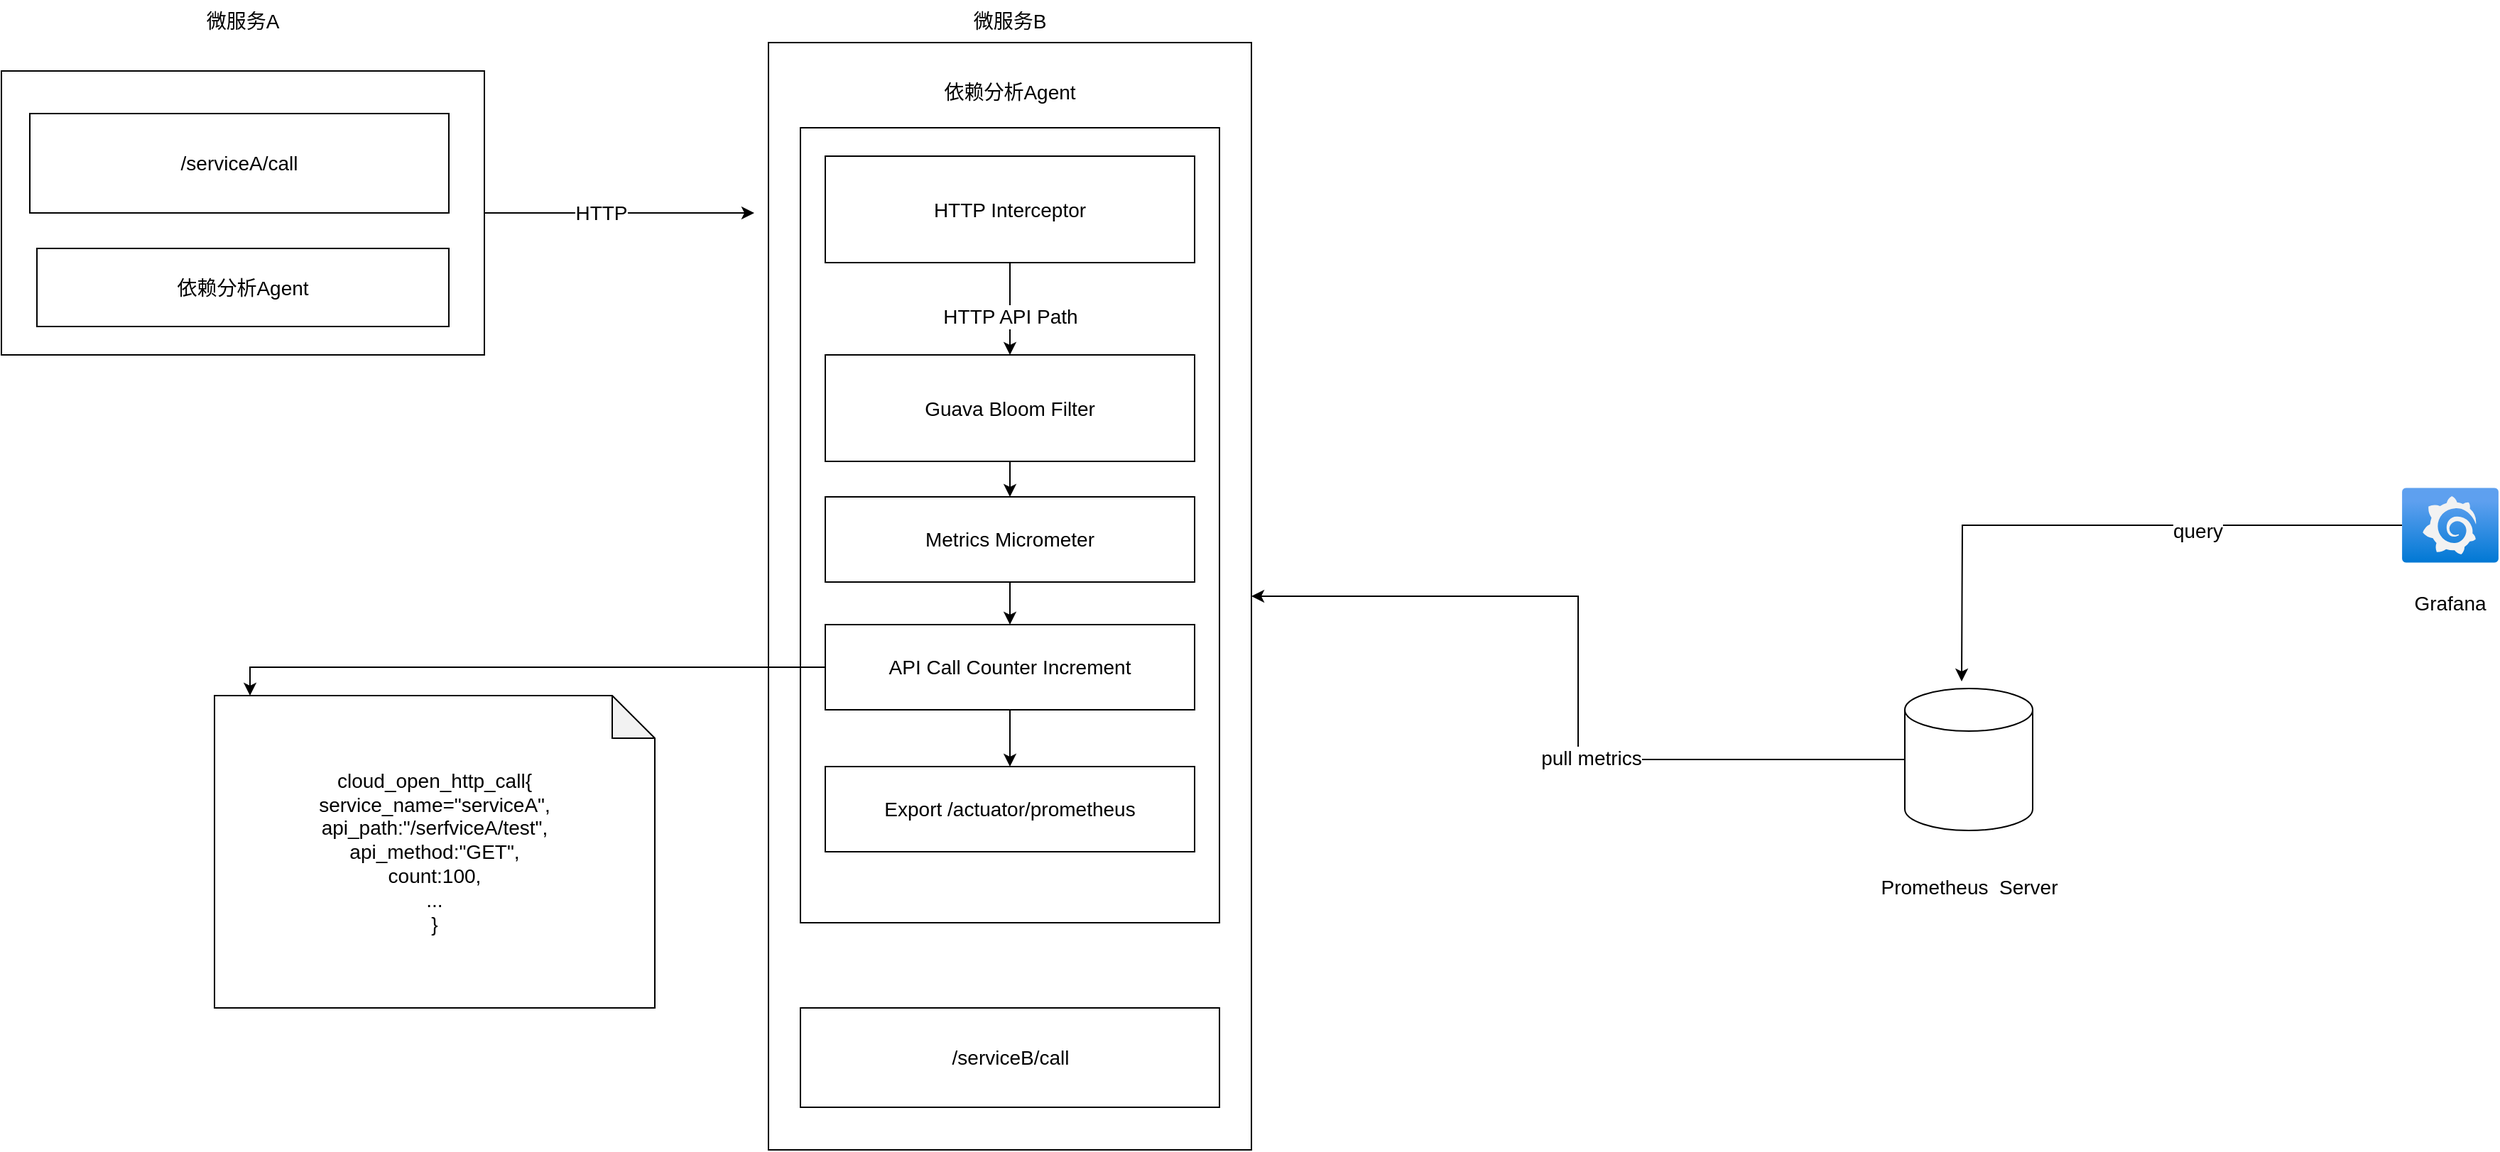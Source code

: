 <mxfile version="24.1.0" type="github">
  <diagram name="Page-1" id="rEw1VWWM6GmjRrUUN5AP">
    <mxGraphModel dx="2074" dy="1121" grid="1" gridSize="10" guides="1" tooltips="1" connect="1" arrows="1" fold="1" page="1" pageScale="1" pageWidth="827" pageHeight="1169" math="0" shadow="0">
      <root>
        <mxCell id="0" />
        <mxCell id="1" parent="0" />
        <mxCell id="BBldQFb6U_NgVqgMDZbm-8" style="edgeStyle=orthogonalEdgeStyle;rounded=0;orthogonalLoop=1;jettySize=auto;html=1;fontSize=14;" edge="1" parent="1" source="BBldQFb6U_NgVqgMDZbm-1">
          <mxGeometry relative="1" as="geometry">
            <mxPoint x="630" y="560" as="targetPoint" />
          </mxGeometry>
        </mxCell>
        <mxCell id="BBldQFb6U_NgVqgMDZbm-11" value="HTTP" style="edgeLabel;html=1;align=center;verticalAlign=middle;resizable=0;points=[];fontSize=14;" vertex="1" connectable="0" parent="BBldQFb6U_NgVqgMDZbm-8">
          <mxGeometry x="-0.155" relative="1" as="geometry">
            <mxPoint x="1" as="offset" />
          </mxGeometry>
        </mxCell>
        <mxCell id="BBldQFb6U_NgVqgMDZbm-1" value="" style="rounded=0;whiteSpace=wrap;html=1;fontSize=14;" vertex="1" parent="1">
          <mxGeometry x="100" y="460" width="340" height="200" as="geometry" />
        </mxCell>
        <mxCell id="BBldQFb6U_NgVqgMDZbm-3" value="微服务A" style="text;html=1;align=center;verticalAlign=middle;whiteSpace=wrap;rounded=0;fontSize=14;" vertex="1" parent="1">
          <mxGeometry x="240" y="410" width="60" height="30" as="geometry" />
        </mxCell>
        <mxCell id="BBldQFb6U_NgVqgMDZbm-4" value="依赖分析Agent" style="rounded=0;whiteSpace=wrap;html=1;fontSize=14;" vertex="1" parent="1">
          <mxGeometry x="125" y="585" width="290" height="55" as="geometry" />
        </mxCell>
        <mxCell id="BBldQFb6U_NgVqgMDZbm-5" value="" style="rounded=0;whiteSpace=wrap;html=1;fontSize=14;" vertex="1" parent="1">
          <mxGeometry x="640" y="440" width="340" height="780" as="geometry" />
        </mxCell>
        <mxCell id="BBldQFb6U_NgVqgMDZbm-6" value="微服务B" style="text;html=1;align=center;verticalAlign=middle;whiteSpace=wrap;rounded=0;fontSize=14;" vertex="1" parent="1">
          <mxGeometry x="780" y="410" width="60" height="30" as="geometry" />
        </mxCell>
        <mxCell id="BBldQFb6U_NgVqgMDZbm-7" value="" style="rounded=0;whiteSpace=wrap;html=1;fontSize=14;" vertex="1" parent="1">
          <mxGeometry x="662.5" y="500" width="295" height="560" as="geometry" />
        </mxCell>
        <mxCell id="BBldQFb6U_NgVqgMDZbm-10" value="/serviceB/call" style="rounded=0;whiteSpace=wrap;html=1;fontSize=14;" vertex="1" parent="1">
          <mxGeometry x="662.5" y="1120" width="295" height="70" as="geometry" />
        </mxCell>
        <mxCell id="BBldQFb6U_NgVqgMDZbm-12" value="/serviceA/call" style="rounded=0;whiteSpace=wrap;html=1;fontSize=14;" vertex="1" parent="1">
          <mxGeometry x="120" y="490" width="295" height="70" as="geometry" />
        </mxCell>
        <mxCell id="BBldQFb6U_NgVqgMDZbm-13" value="依赖分析Agent" style="text;html=1;align=center;verticalAlign=middle;whiteSpace=wrap;rounded=0;fontSize=14;" vertex="1" parent="1">
          <mxGeometry x="750" y="460" width="120" height="30" as="geometry" />
        </mxCell>
        <mxCell id="BBldQFb6U_NgVqgMDZbm-20" value="" style="edgeStyle=orthogonalEdgeStyle;rounded=0;orthogonalLoop=1;jettySize=auto;html=1;fontSize=14;" edge="1" parent="1" source="BBldQFb6U_NgVqgMDZbm-14" target="BBldQFb6U_NgVqgMDZbm-19">
          <mxGeometry relative="1" as="geometry" />
        </mxCell>
        <mxCell id="BBldQFb6U_NgVqgMDZbm-14" value="Guava Bloom Filter" style="rounded=0;whiteSpace=wrap;html=1;fontSize=14;" vertex="1" parent="1">
          <mxGeometry x="680" y="660" width="260" height="75" as="geometry" />
        </mxCell>
        <mxCell id="BBldQFb6U_NgVqgMDZbm-16" value="" style="edgeStyle=orthogonalEdgeStyle;rounded=0;orthogonalLoop=1;jettySize=auto;html=1;fontSize=14;" edge="1" parent="1" source="BBldQFb6U_NgVqgMDZbm-15" target="BBldQFb6U_NgVqgMDZbm-14">
          <mxGeometry relative="1" as="geometry" />
        </mxCell>
        <mxCell id="BBldQFb6U_NgVqgMDZbm-25" value="HTTP API Path" style="edgeLabel;html=1;align=center;verticalAlign=middle;resizable=0;points=[];fontSize=14;" vertex="1" connectable="0" parent="BBldQFb6U_NgVqgMDZbm-16">
          <mxGeometry x="0.133" relative="1" as="geometry">
            <mxPoint y="1" as="offset" />
          </mxGeometry>
        </mxCell>
        <mxCell id="BBldQFb6U_NgVqgMDZbm-15" value="HTTP Interceptor" style="rounded=0;whiteSpace=wrap;html=1;fontSize=14;" vertex="1" parent="1">
          <mxGeometry x="680" y="520" width="260" height="75" as="geometry" />
        </mxCell>
        <mxCell id="BBldQFb6U_NgVqgMDZbm-22" value="" style="edgeStyle=orthogonalEdgeStyle;rounded=0;orthogonalLoop=1;jettySize=auto;html=1;fontSize=14;" edge="1" parent="1" source="BBldQFb6U_NgVqgMDZbm-19" target="BBldQFb6U_NgVqgMDZbm-21">
          <mxGeometry relative="1" as="geometry" />
        </mxCell>
        <mxCell id="BBldQFb6U_NgVqgMDZbm-19" value="Metrics&amp;nbsp;Micrometer" style="rounded=0;whiteSpace=wrap;html=1;fontSize=14;" vertex="1" parent="1">
          <mxGeometry x="680" y="760" width="260" height="60" as="geometry" />
        </mxCell>
        <mxCell id="BBldQFb6U_NgVqgMDZbm-24" value="" style="edgeStyle=orthogonalEdgeStyle;rounded=0;orthogonalLoop=1;jettySize=auto;html=1;fontSize=14;" edge="1" parent="1" source="BBldQFb6U_NgVqgMDZbm-21" target="BBldQFb6U_NgVqgMDZbm-23">
          <mxGeometry relative="1" as="geometry" />
        </mxCell>
        <mxCell id="BBldQFb6U_NgVqgMDZbm-21" value="API Call Counter Increment" style="rounded=0;whiteSpace=wrap;html=1;fontSize=14;" vertex="1" parent="1">
          <mxGeometry x="680" y="850" width="260" height="60" as="geometry" />
        </mxCell>
        <mxCell id="BBldQFb6U_NgVqgMDZbm-23" value="Export /actuator/prometheus" style="rounded=0;whiteSpace=wrap;html=1;fontSize=14;" vertex="1" parent="1">
          <mxGeometry x="680" y="950" width="260" height="60" as="geometry" />
        </mxCell>
        <mxCell id="BBldQFb6U_NgVqgMDZbm-28" style="edgeStyle=orthogonalEdgeStyle;rounded=0;orthogonalLoop=1;jettySize=auto;html=1;fontSize=14;" edge="1" parent="1" source="BBldQFb6U_NgVqgMDZbm-26" target="BBldQFb6U_NgVqgMDZbm-5">
          <mxGeometry relative="1" as="geometry" />
        </mxCell>
        <mxCell id="BBldQFb6U_NgVqgMDZbm-29" value="pull metrics" style="edgeLabel;html=1;align=center;verticalAlign=middle;resizable=0;points=[];fontSize=14;" vertex="1" connectable="0" parent="BBldQFb6U_NgVqgMDZbm-28">
          <mxGeometry x="-0.23" y="-1" relative="1" as="geometry">
            <mxPoint as="offset" />
          </mxGeometry>
        </mxCell>
        <mxCell id="BBldQFb6U_NgVqgMDZbm-26" value="" style="shape=cylinder3;whiteSpace=wrap;html=1;boundedLbl=1;backgroundOutline=1;size=15;fontSize=14;" vertex="1" parent="1">
          <mxGeometry x="1440" y="895" width="90" height="100" as="geometry" />
        </mxCell>
        <mxCell id="BBldQFb6U_NgVqgMDZbm-27" value="Prometheus&amp;nbsp; Server" style="text;html=1;align=center;verticalAlign=middle;whiteSpace=wrap;rounded=0;fontSize=14;" vertex="1" parent="1">
          <mxGeometry x="1383.75" y="1020" width="202.5" height="30" as="geometry" />
        </mxCell>
        <mxCell id="BBldQFb6U_NgVqgMDZbm-32" style="edgeStyle=orthogonalEdgeStyle;rounded=0;orthogonalLoop=1;jettySize=auto;html=1;fontSize=14;" edge="1" parent="1" source="BBldQFb6U_NgVqgMDZbm-30">
          <mxGeometry relative="1" as="geometry">
            <mxPoint x="1480" y="890" as="targetPoint" />
          </mxGeometry>
        </mxCell>
        <mxCell id="BBldQFb6U_NgVqgMDZbm-33" value="query" style="edgeLabel;html=1;align=center;verticalAlign=middle;resizable=0;points=[];fontSize=14;" vertex="1" connectable="0" parent="BBldQFb6U_NgVqgMDZbm-32">
          <mxGeometry x="-0.306" y="4" relative="1" as="geometry">
            <mxPoint x="1" as="offset" />
          </mxGeometry>
        </mxCell>
        <mxCell id="BBldQFb6U_NgVqgMDZbm-30" value="" style="image;aspect=fixed;html=1;points=[];align=center;fontSize=14;image=img/lib/azure2/other/Grafana.svg;" vertex="1" parent="1">
          <mxGeometry x="1790" y="753.6" width="68" height="52.8" as="geometry" />
        </mxCell>
        <mxCell id="BBldQFb6U_NgVqgMDZbm-31" value="Grafana" style="text;html=1;align=center;verticalAlign=middle;whiteSpace=wrap;rounded=0;fontSize=14;" vertex="1" parent="1">
          <mxGeometry x="1794" y="820" width="60" height="30" as="geometry" />
        </mxCell>
        <mxCell id="BBldQFb6U_NgVqgMDZbm-34" value="cloud_open_http_call{&lt;br style=&quot;font-size: 14px;&quot;&gt;service_name=&quot;serviceA&quot;,&lt;br style=&quot;font-size: 14px;&quot;&gt;api_path:&quot;/serfviceA/test&quot;,&lt;div style=&quot;font-size: 14px;&quot;&gt;api_method:&quot;GET&quot;,&lt;/div&gt;&lt;div style=&quot;font-size: 14px;&quot;&gt;count:100,&lt;/div&gt;&lt;div style=&quot;font-size: 14px;&quot;&gt;...&lt;br style=&quot;font-size: 14px;&quot;&gt;}&lt;/div&gt;" style="shape=note;whiteSpace=wrap;html=1;backgroundOutline=1;darkOpacity=0.05;fontSize=14;" vertex="1" parent="1">
          <mxGeometry x="250" y="900" width="310" height="220" as="geometry" />
        </mxCell>
        <mxCell id="BBldQFb6U_NgVqgMDZbm-36" style="edgeStyle=orthogonalEdgeStyle;rounded=0;orthogonalLoop=1;jettySize=auto;html=1;entryX=0;entryY=0;entryDx=25;entryDy=0;entryPerimeter=0;fontSize=14;" edge="1" parent="1" source="BBldQFb6U_NgVqgMDZbm-21" target="BBldQFb6U_NgVqgMDZbm-34">
          <mxGeometry relative="1" as="geometry" />
        </mxCell>
      </root>
    </mxGraphModel>
  </diagram>
</mxfile>
